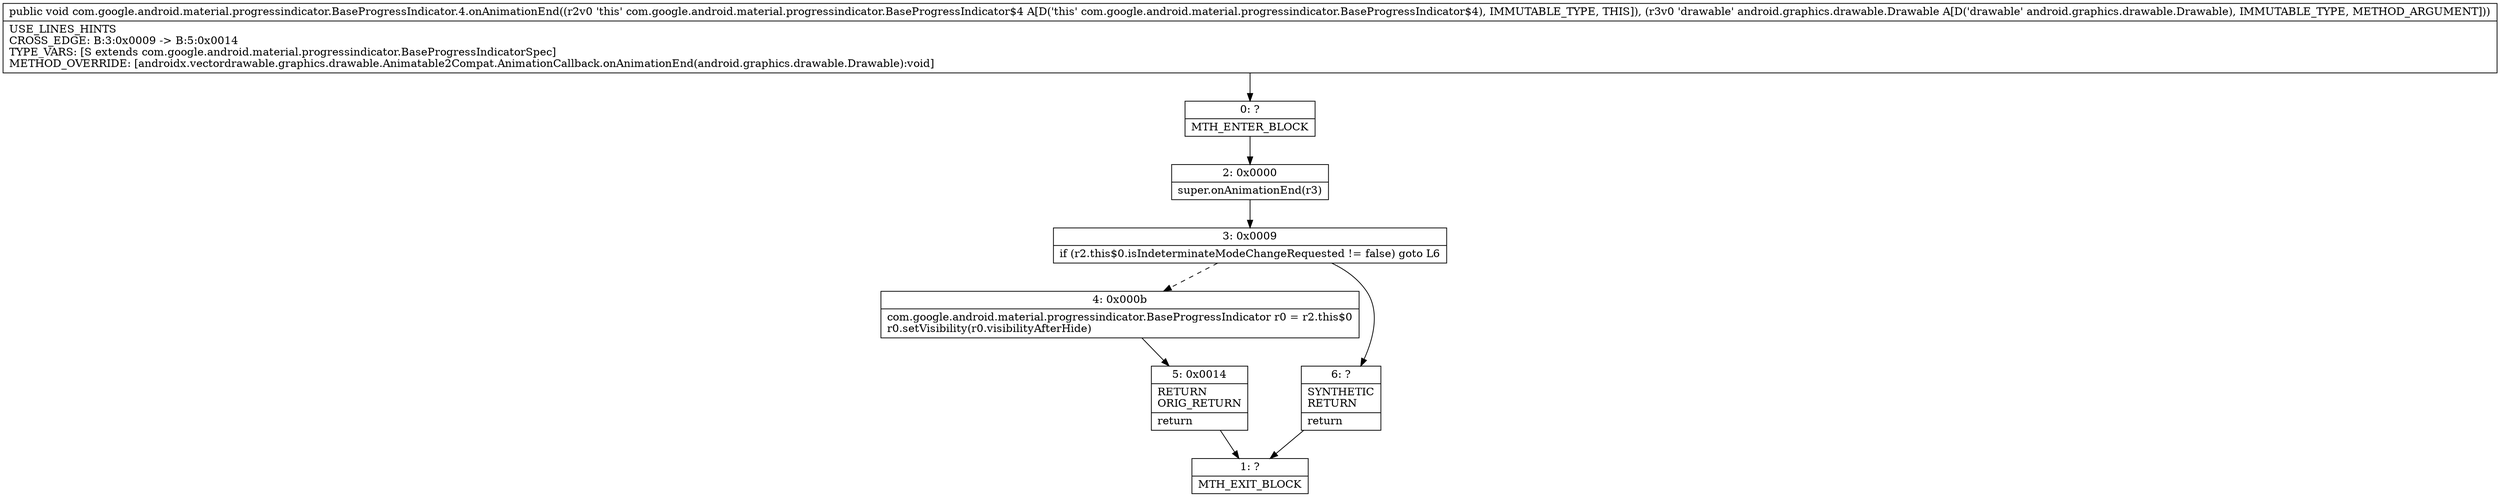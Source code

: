 digraph "CFG forcom.google.android.material.progressindicator.BaseProgressIndicator.4.onAnimationEnd(Landroid\/graphics\/drawable\/Drawable;)V" {
Node_0 [shape=record,label="{0\:\ ?|MTH_ENTER_BLOCK\l}"];
Node_2 [shape=record,label="{2\:\ 0x0000|super.onAnimationEnd(r3)\l}"];
Node_3 [shape=record,label="{3\:\ 0x0009|if (r2.this$0.isIndeterminateModeChangeRequested != false) goto L6\l}"];
Node_4 [shape=record,label="{4\:\ 0x000b|com.google.android.material.progressindicator.BaseProgressIndicator r0 = r2.this$0\lr0.setVisibility(r0.visibilityAfterHide)\l}"];
Node_5 [shape=record,label="{5\:\ 0x0014|RETURN\lORIG_RETURN\l|return\l}"];
Node_1 [shape=record,label="{1\:\ ?|MTH_EXIT_BLOCK\l}"];
Node_6 [shape=record,label="{6\:\ ?|SYNTHETIC\lRETURN\l|return\l}"];
MethodNode[shape=record,label="{public void com.google.android.material.progressindicator.BaseProgressIndicator.4.onAnimationEnd((r2v0 'this' com.google.android.material.progressindicator.BaseProgressIndicator$4 A[D('this' com.google.android.material.progressindicator.BaseProgressIndicator$4), IMMUTABLE_TYPE, THIS]), (r3v0 'drawable' android.graphics.drawable.Drawable A[D('drawable' android.graphics.drawable.Drawable), IMMUTABLE_TYPE, METHOD_ARGUMENT]))  | USE_LINES_HINTS\lCROSS_EDGE: B:3:0x0009 \-\> B:5:0x0014\lTYPE_VARS: [S extends com.google.android.material.progressindicator.BaseProgressIndicatorSpec]\lMETHOD_OVERRIDE: [androidx.vectordrawable.graphics.drawable.Animatable2Compat.AnimationCallback.onAnimationEnd(android.graphics.drawable.Drawable):void]\l}"];
MethodNode -> Node_0;Node_0 -> Node_2;
Node_2 -> Node_3;
Node_3 -> Node_4[style=dashed];
Node_3 -> Node_6;
Node_4 -> Node_5;
Node_5 -> Node_1;
Node_6 -> Node_1;
}

